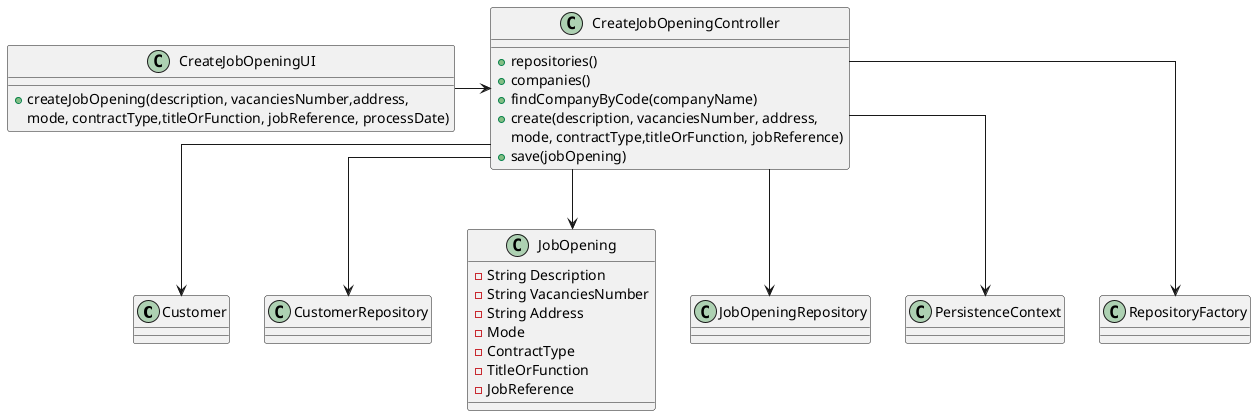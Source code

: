 @startuml
skinparam linetype ortho
'left to right direction

class Customer {}

class CustomerRepository {}

class CreateJobOpeningUI {
    +createJobOpening(description, vacanciesNumber,address,
    mode, contractType,titleOrFunction, jobReference, processDate)
}

class CreateJobOpeningController {
    + repositories()
    + companies()
    + findCompanyByCode(companyName)
    + create(description, vacanciesNumber, address,
    mode, contractType,titleOrFunction, jobReference)
    + save(jobOpening)
}

class JobOpening {
   - String Description
   - String VacanciesNumber
   - String Address
   - Mode
   - ContractType
   - TitleOrFunction
   - JobReference
}

class JobOpeningRepository {
}

class PersistenceContext {}

class RepositoryFactory {}



CreateJobOpeningUI -> CreateJobOpeningController

CreateJobOpeningController --> PersistenceContext

CreateJobOpeningController --> RepositoryFactory

CreateJobOpeningController --> CustomerRepository

CreateJobOpeningController --> Customer

CreateJobOpeningController --> JobOpening

CreateJobOpeningController --> JobOpeningRepository





@enduml